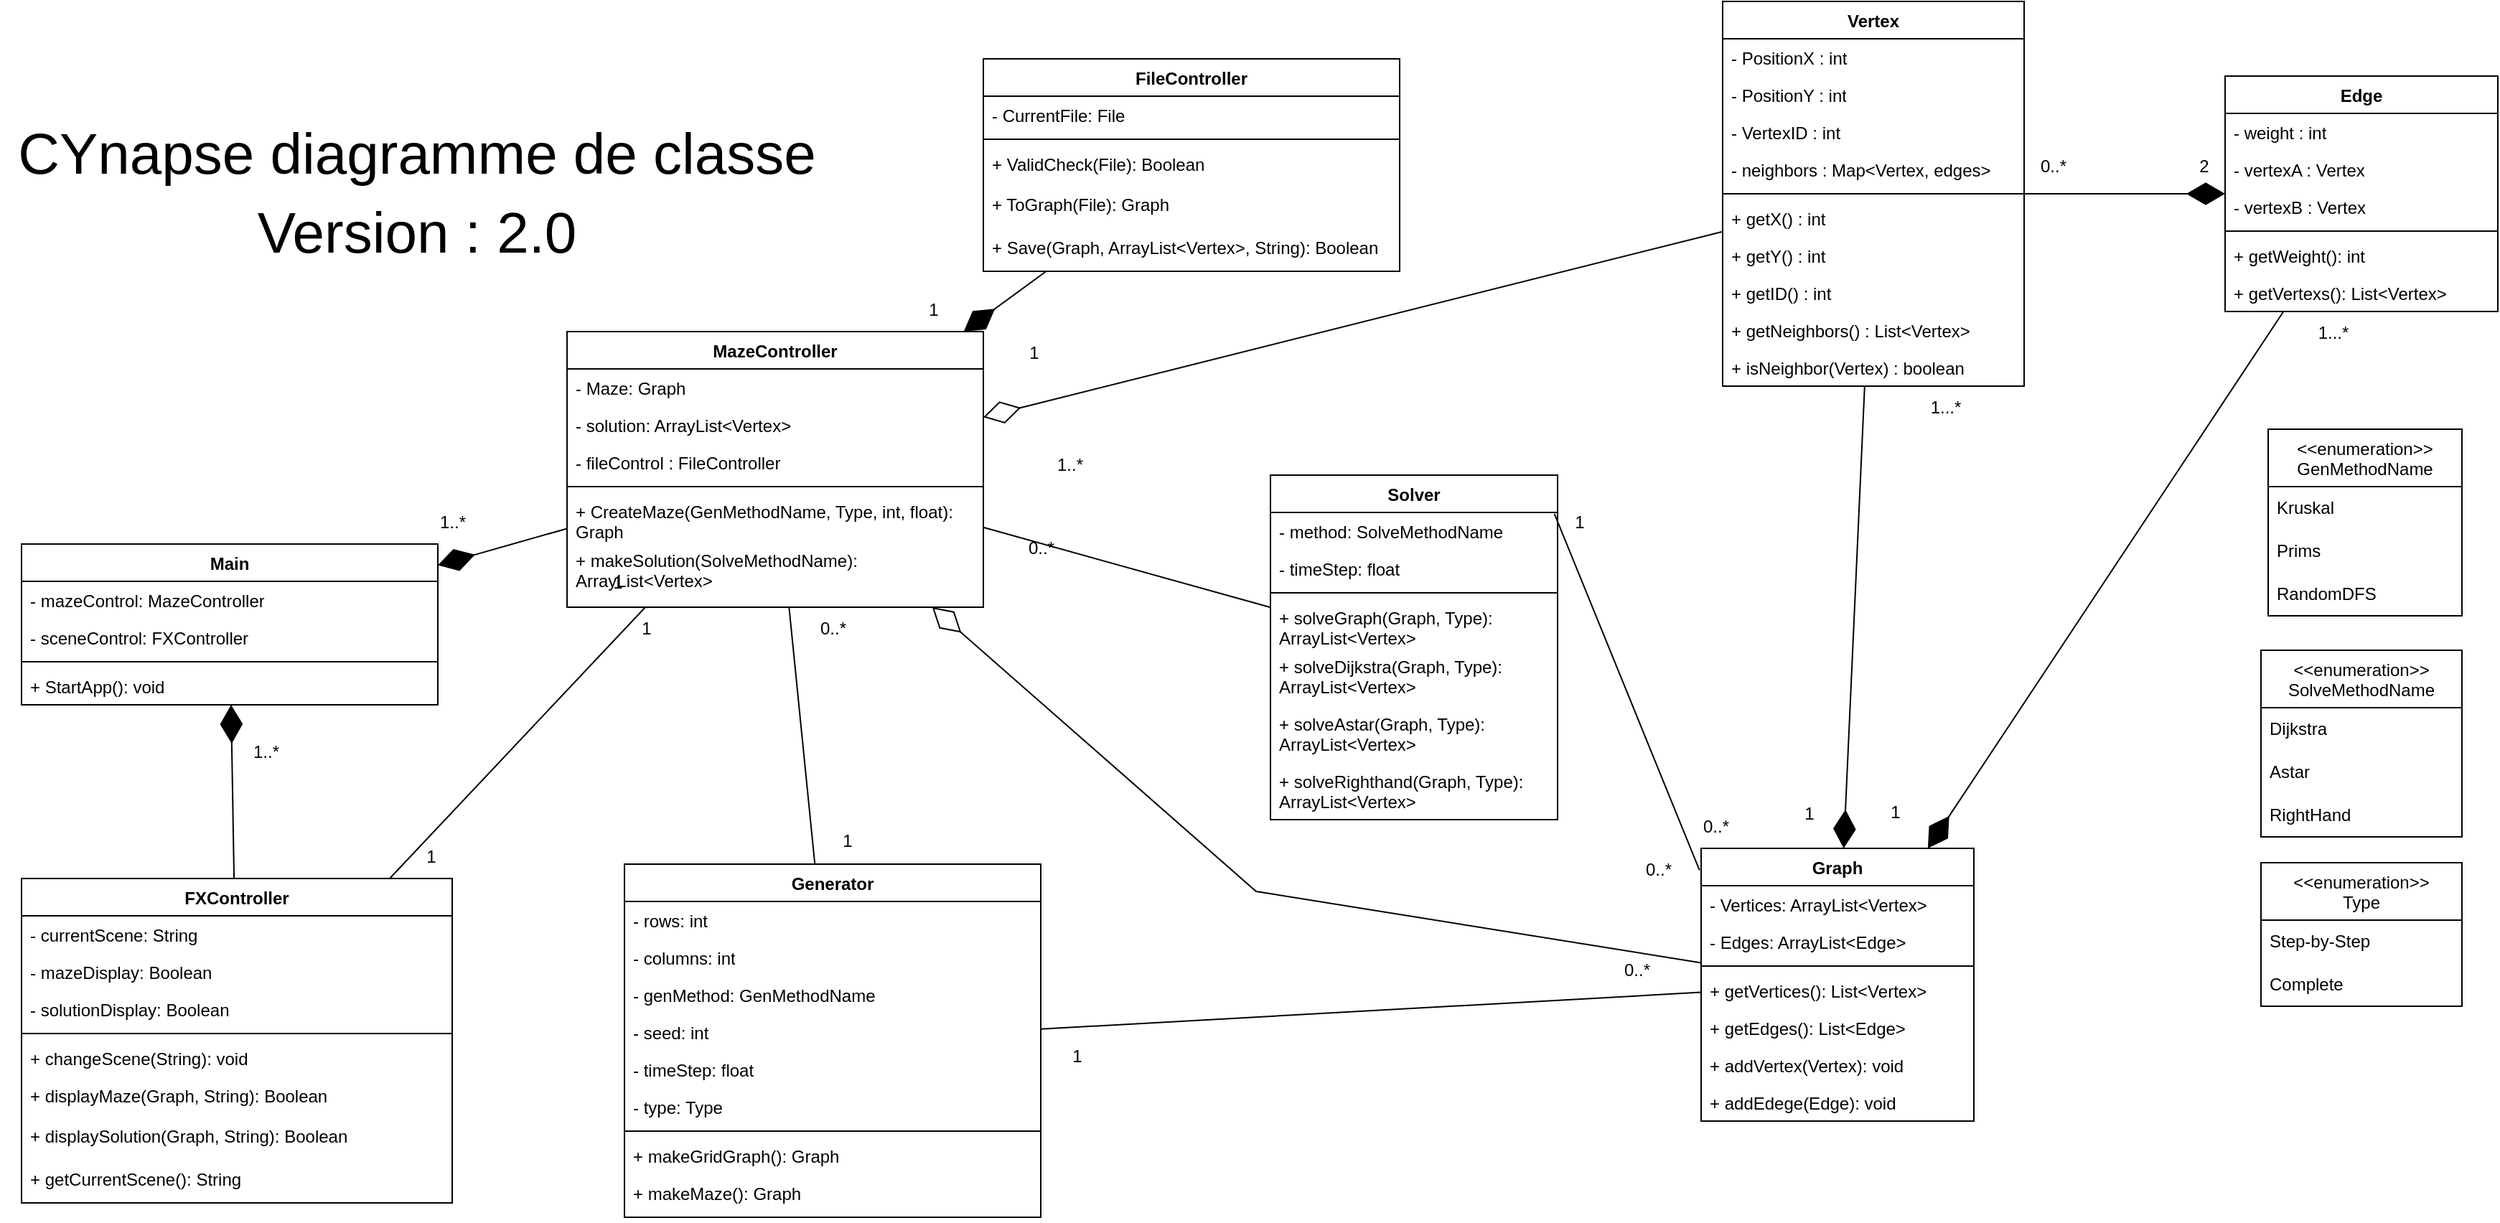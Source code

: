 <mxfile>
    <diagram name="Page-1" id="GL4g5ztaucgX-pWz4lhd">
        <mxGraphModel dx="2675" dy="1602" grid="1" gridSize="10" guides="1" tooltips="1" connect="1" arrows="1" fold="1" page="1" pageScale="1" pageWidth="827" pageHeight="1169" math="0" shadow="0">
            <root>
                <mxCell id="0"/>
                <mxCell id="1" parent="0"/>
                <mxCell id="nxnZaIXY-EtbHCH3Vq-E-17" value="Vertex" style="swimlane;fontStyle=1;align=center;verticalAlign=top;childLayout=stackLayout;horizontal=1;startSize=26;horizontalStack=0;resizeParent=1;resizeParentMax=0;resizeLast=0;collapsible=1;marginBottom=0;whiteSpace=wrap;html=1;" parent="1" vertex="1">
                    <mxGeometry x="-135" y="-1110" width="210" height="268" as="geometry"/>
                </mxCell>
                <mxCell id="nxnZaIXY-EtbHCH3Vq-E-18" value="- PositionX : int" style="text;strokeColor=none;fillColor=none;align=left;verticalAlign=top;spacingLeft=4;spacingRight=4;overflow=hidden;rotatable=0;points=[[0,0.5],[1,0.5]];portConstraint=eastwest;whiteSpace=wrap;html=1;" parent="nxnZaIXY-EtbHCH3Vq-E-17" vertex="1">
                    <mxGeometry y="26" width="210" height="26" as="geometry"/>
                </mxCell>
                <mxCell id="nxnZaIXY-EtbHCH3Vq-E-21" value="- PositionY : int" style="text;strokeColor=none;fillColor=none;align=left;verticalAlign=top;spacingLeft=4;spacingRight=4;overflow=hidden;rotatable=0;points=[[0,0.5],[1,0.5]];portConstraint=eastwest;whiteSpace=wrap;html=1;" parent="nxnZaIXY-EtbHCH3Vq-E-17" vertex="1">
                    <mxGeometry y="52" width="210" height="26" as="geometry"/>
                </mxCell>
                <mxCell id="nxnZaIXY-EtbHCH3Vq-E-22" value="- VertexID : int" style="text;strokeColor=none;fillColor=none;align=left;verticalAlign=top;spacingLeft=4;spacingRight=4;overflow=hidden;rotatable=0;points=[[0,0.5],[1,0.5]];portConstraint=eastwest;whiteSpace=wrap;html=1;" parent="nxnZaIXY-EtbHCH3Vq-E-17" vertex="1">
                    <mxGeometry y="78" width="210" height="26" as="geometry"/>
                </mxCell>
                <mxCell id="nxnZaIXY-EtbHCH3Vq-E-25" value="- neighbors : Map&amp;lt;Vertex, edges&amp;gt;" style="text;strokeColor=none;fillColor=none;align=left;verticalAlign=top;spacingLeft=4;spacingRight=4;overflow=hidden;rotatable=0;points=[[0,0.5],[1,0.5]];portConstraint=eastwest;whiteSpace=wrap;html=1;" parent="nxnZaIXY-EtbHCH3Vq-E-17" vertex="1">
                    <mxGeometry y="104" width="210" height="26" as="geometry"/>
                </mxCell>
                <mxCell id="nxnZaIXY-EtbHCH3Vq-E-19" value="" style="line;strokeWidth=1;fillColor=none;align=left;verticalAlign=middle;spacingTop=-1;spacingLeft=3;spacingRight=3;rotatable=0;labelPosition=right;points=[];portConstraint=eastwest;strokeColor=inherit;" parent="nxnZaIXY-EtbHCH3Vq-E-17" vertex="1">
                    <mxGeometry y="130" width="210" height="8" as="geometry"/>
                </mxCell>
                <mxCell id="nxnZaIXY-EtbHCH3Vq-E-20" value="+ getX() : int" style="text;strokeColor=none;fillColor=none;align=left;verticalAlign=top;spacingLeft=4;spacingRight=4;overflow=hidden;rotatable=0;points=[[0,0.5],[1,0.5]];portConstraint=eastwest;whiteSpace=wrap;html=1;" parent="nxnZaIXY-EtbHCH3Vq-E-17" vertex="1">
                    <mxGeometry y="138" width="210" height="26" as="geometry"/>
                </mxCell>
                <mxCell id="nxnZaIXY-EtbHCH3Vq-E-23" value="+ getY() : int" style="text;strokeColor=none;fillColor=none;align=left;verticalAlign=top;spacingLeft=4;spacingRight=4;overflow=hidden;rotatable=0;points=[[0,0.5],[1,0.5]];portConstraint=eastwest;whiteSpace=wrap;html=1;" parent="nxnZaIXY-EtbHCH3Vq-E-17" vertex="1">
                    <mxGeometry y="164" width="210" height="26" as="geometry"/>
                </mxCell>
                <mxCell id="nxnZaIXY-EtbHCH3Vq-E-26" value="+ getID() : int" style="text;strokeColor=none;fillColor=none;align=left;verticalAlign=top;spacingLeft=4;spacingRight=4;overflow=hidden;rotatable=0;points=[[0,0.5],[1,0.5]];portConstraint=eastwest;whiteSpace=wrap;html=1;" parent="nxnZaIXY-EtbHCH3Vq-E-17" vertex="1">
                    <mxGeometry y="190" width="210" height="26" as="geometry"/>
                </mxCell>
                <mxCell id="nxnZaIXY-EtbHCH3Vq-E-24" value="+ getNeighbors() : List&amp;lt;Vertex&amp;gt;" style="text;strokeColor=none;fillColor=none;align=left;verticalAlign=top;spacingLeft=4;spacingRight=4;overflow=hidden;rotatable=0;points=[[0,0.5],[1,0.5]];portConstraint=eastwest;whiteSpace=wrap;html=1;" parent="nxnZaIXY-EtbHCH3Vq-E-17" vertex="1">
                    <mxGeometry y="216" width="210" height="26" as="geometry"/>
                </mxCell>
                <mxCell id="nxnZaIXY-EtbHCH3Vq-E-27" value="+ isNeighbor(Vertex) : boolean" style="text;strokeColor=none;fillColor=none;align=left;verticalAlign=top;spacingLeft=4;spacingRight=4;overflow=hidden;rotatable=0;points=[[0,0.5],[1,0.5]];portConstraint=eastwest;whiteSpace=wrap;html=1;" parent="nxnZaIXY-EtbHCH3Vq-E-17" vertex="1">
                    <mxGeometry y="242" width="210" height="26" as="geometry"/>
                </mxCell>
                <mxCell id="nxnZaIXY-EtbHCH3Vq-E-28" value="Edge" style="swimlane;fontStyle=1;align=center;verticalAlign=top;childLayout=stackLayout;horizontal=1;startSize=26;horizontalStack=0;resizeParent=1;resizeParentMax=0;resizeLast=0;collapsible=1;marginBottom=0;whiteSpace=wrap;html=1;" parent="1" vertex="1">
                    <mxGeometry x="215" y="-1058" width="190" height="164" as="geometry"/>
                </mxCell>
                <mxCell id="nxnZaIXY-EtbHCH3Vq-E-33" value="- weight : int" style="text;strokeColor=none;fillColor=none;align=left;verticalAlign=top;spacingLeft=4;spacingRight=4;overflow=hidden;rotatable=0;points=[[0,0.5],[1,0.5]];portConstraint=eastwest;whiteSpace=wrap;html=1;" parent="nxnZaIXY-EtbHCH3Vq-E-28" vertex="1">
                    <mxGeometry y="26" width="190" height="26" as="geometry"/>
                </mxCell>
                <mxCell id="nxnZaIXY-EtbHCH3Vq-E-34" value="- vertexA : Vertex" style="text;strokeColor=none;fillColor=none;align=left;verticalAlign=top;spacingLeft=4;spacingRight=4;overflow=hidden;rotatable=0;points=[[0,0.5],[1,0.5]];portConstraint=eastwest;whiteSpace=wrap;html=1;" parent="nxnZaIXY-EtbHCH3Vq-E-28" vertex="1">
                    <mxGeometry y="52" width="190" height="26" as="geometry"/>
                </mxCell>
                <mxCell id="nxnZaIXY-EtbHCH3Vq-E-35" value="- vertexB : Vertex" style="text;strokeColor=none;fillColor=none;align=left;verticalAlign=top;spacingLeft=4;spacingRight=4;overflow=hidden;rotatable=0;points=[[0,0.5],[1,0.5]];portConstraint=eastwest;whiteSpace=wrap;html=1;" parent="nxnZaIXY-EtbHCH3Vq-E-28" vertex="1">
                    <mxGeometry y="78" width="190" height="26" as="geometry"/>
                </mxCell>
                <mxCell id="nxnZaIXY-EtbHCH3Vq-E-30" value="" style="line;strokeWidth=1;fillColor=none;align=left;verticalAlign=middle;spacingTop=-1;spacingLeft=3;spacingRight=3;rotatable=0;labelPosition=right;points=[];portConstraint=eastwest;strokeColor=inherit;" parent="nxnZaIXY-EtbHCH3Vq-E-28" vertex="1">
                    <mxGeometry y="104" width="190" height="8" as="geometry"/>
                </mxCell>
                <mxCell id="nxnZaIXY-EtbHCH3Vq-E-31" value="+ getWeight(): int" style="text;strokeColor=none;fillColor=none;align=left;verticalAlign=top;spacingLeft=4;spacingRight=4;overflow=hidden;rotatable=0;points=[[0,0.5],[1,0.5]];portConstraint=eastwest;whiteSpace=wrap;html=1;" parent="nxnZaIXY-EtbHCH3Vq-E-28" vertex="1">
                    <mxGeometry y="112" width="190" height="26" as="geometry"/>
                </mxCell>
                <mxCell id="nxnZaIXY-EtbHCH3Vq-E-36" value="+ getVertexs(): List&amp;lt;Vertex&amp;gt;" style="text;strokeColor=none;fillColor=none;align=left;verticalAlign=top;spacingLeft=4;spacingRight=4;overflow=hidden;rotatable=0;points=[[0,0.5],[1,0.5]];portConstraint=eastwest;whiteSpace=wrap;html=1;" parent="nxnZaIXY-EtbHCH3Vq-E-28" vertex="1">
                    <mxGeometry y="138" width="190" height="26" as="geometry"/>
                </mxCell>
                <mxCell id="nxnZaIXY-EtbHCH3Vq-E-37" value="Graph" style="swimlane;fontStyle=1;align=center;verticalAlign=top;childLayout=stackLayout;horizontal=1;startSize=26;horizontalStack=0;resizeParent=1;resizeParentMax=0;resizeLast=0;collapsible=1;marginBottom=0;whiteSpace=wrap;html=1;" parent="1" vertex="1">
                    <mxGeometry x="-150" y="-520" width="190" height="190" as="geometry"/>
                </mxCell>
                <mxCell id="nxnZaIXY-EtbHCH3Vq-E-38" value="- Vertices: ArrayList&amp;lt;Vertex&amp;gt;" style="text;strokeColor=none;fillColor=none;align=left;verticalAlign=top;spacingLeft=4;spacingRight=4;overflow=hidden;rotatable=0;points=[[0,0.5],[1,0.5]];portConstraint=eastwest;whiteSpace=wrap;html=1;" parent="nxnZaIXY-EtbHCH3Vq-E-37" vertex="1">
                    <mxGeometry y="26" width="190" height="26" as="geometry"/>
                </mxCell>
                <mxCell id="nxnZaIXY-EtbHCH3Vq-E-41" value="- Edges: ArrayList&amp;lt;Edge&amp;gt;" style="text;strokeColor=none;fillColor=none;align=left;verticalAlign=top;spacingLeft=4;spacingRight=4;overflow=hidden;rotatable=0;points=[[0,0.5],[1,0.5]];portConstraint=eastwest;whiteSpace=wrap;html=1;" parent="nxnZaIXY-EtbHCH3Vq-E-37" vertex="1">
                    <mxGeometry y="52" width="190" height="26" as="geometry"/>
                </mxCell>
                <mxCell id="nxnZaIXY-EtbHCH3Vq-E-39" value="" style="line;strokeWidth=1;fillColor=none;align=left;verticalAlign=middle;spacingTop=-1;spacingLeft=3;spacingRight=3;rotatable=0;labelPosition=right;points=[];portConstraint=eastwest;strokeColor=inherit;" parent="nxnZaIXY-EtbHCH3Vq-E-37" vertex="1">
                    <mxGeometry y="78" width="190" height="8" as="geometry"/>
                </mxCell>
                <mxCell id="nxnZaIXY-EtbHCH3Vq-E-40" value="+ getVertices(): List&amp;lt;Vertex&amp;gt;" style="text;strokeColor=none;fillColor=none;align=left;verticalAlign=top;spacingLeft=4;spacingRight=4;overflow=hidden;rotatable=0;points=[[0,0.5],[1,0.5]];portConstraint=eastwest;whiteSpace=wrap;html=1;" parent="nxnZaIXY-EtbHCH3Vq-E-37" vertex="1">
                    <mxGeometry y="86" width="190" height="26" as="geometry"/>
                </mxCell>
                <mxCell id="nxnZaIXY-EtbHCH3Vq-E-42" value="+ getEdges(): List&amp;lt;Edge&amp;gt;" style="text;strokeColor=none;fillColor=none;align=left;verticalAlign=top;spacingLeft=4;spacingRight=4;overflow=hidden;rotatable=0;points=[[0,0.5],[1,0.5]];portConstraint=eastwest;whiteSpace=wrap;html=1;" parent="nxnZaIXY-EtbHCH3Vq-E-37" vertex="1">
                    <mxGeometry y="112" width="190" height="26" as="geometry"/>
                </mxCell>
                <mxCell id="k4PzWBBYcrcCEoNfzTAH-1" value="+ addVertex(Vertex): void" style="text;strokeColor=none;fillColor=none;align=left;verticalAlign=top;spacingLeft=4;spacingRight=4;overflow=hidden;rotatable=0;points=[[0,0.5],[1,0.5]];portConstraint=eastwest;whiteSpace=wrap;html=1;" parent="nxnZaIXY-EtbHCH3Vq-E-37" vertex="1">
                    <mxGeometry y="138" width="190" height="26" as="geometry"/>
                </mxCell>
                <mxCell id="k4PzWBBYcrcCEoNfzTAH-2" value="+ addEdege(Edge): void" style="text;strokeColor=none;fillColor=none;align=left;verticalAlign=top;spacingLeft=4;spacingRight=4;overflow=hidden;rotatable=0;points=[[0,0.5],[1,0.5]];portConstraint=eastwest;whiteSpace=wrap;html=1;" parent="nxnZaIXY-EtbHCH3Vq-E-37" vertex="1">
                    <mxGeometry y="164" width="190" height="26" as="geometry"/>
                </mxCell>
                <mxCell id="nxnZaIXY-EtbHCH3Vq-E-44" value="2" style="text;html=1;align=center;verticalAlign=middle;resizable=0;points=[];autosize=1;strokeColor=none;fillColor=none;" parent="1" vertex="1">
                    <mxGeometry x="185" y="-1010" width="30" height="30" as="geometry"/>
                </mxCell>
                <mxCell id="nxnZaIXY-EtbHCH3Vq-E-46" value="" style="endArrow=diamondThin;endFill=1;endSize=24;html=1;rounded=0;" parent="1" source="nxnZaIXY-EtbHCH3Vq-E-17" target="nxnZaIXY-EtbHCH3Vq-E-37" edge="1">
                    <mxGeometry width="160" relative="1" as="geometry">
                        <mxPoint x="-45" y="-730" as="sourcePoint"/>
                        <mxPoint x="115" y="-730" as="targetPoint"/>
                    </mxGeometry>
                </mxCell>
                <mxCell id="nxnZaIXY-EtbHCH3Vq-E-47" value="" style="endArrow=diamondThin;endFill=1;endSize=24;html=1;rounded=0;" parent="1" source="nxnZaIXY-EtbHCH3Vq-E-28" target="nxnZaIXY-EtbHCH3Vq-E-37" edge="1">
                    <mxGeometry width="160" relative="1" as="geometry">
                        <mxPoint x="147" y="-885" as="sourcePoint"/>
                        <mxPoint x="215" y="-763" as="targetPoint"/>
                    </mxGeometry>
                </mxCell>
                <mxCell id="nxnZaIXY-EtbHCH3Vq-E-49" value="1...*" style="text;html=1;align=center;verticalAlign=middle;resizable=0;points=[];autosize=1;strokeColor=none;fillColor=none;" parent="1" vertex="1">
                    <mxGeometry x="270" y="-894" width="40" height="30" as="geometry"/>
                </mxCell>
                <mxCell id="nxnZaIXY-EtbHCH3Vq-E-50" value="1...*" style="text;html=1;align=center;verticalAlign=middle;resizable=0;points=[];autosize=1;strokeColor=none;fillColor=none;" parent="1" vertex="1">
                    <mxGeometry y="-842" width="40" height="30" as="geometry"/>
                </mxCell>
                <mxCell id="nxnZaIXY-EtbHCH3Vq-E-51" value="1" style="text;html=1;align=center;verticalAlign=middle;resizable=0;points=[];autosize=1;strokeColor=none;fillColor=none;" parent="1" vertex="1">
                    <mxGeometry x="-90" y="-559" width="30" height="30" as="geometry"/>
                </mxCell>
                <mxCell id="nxnZaIXY-EtbHCH3Vq-E-52" value="1" style="text;html=1;align=center;verticalAlign=middle;resizable=0;points=[];autosize=1;strokeColor=none;fillColor=none;" parent="1" vertex="1">
                    <mxGeometry x="-30" y="-560" width="30" height="30" as="geometry"/>
                </mxCell>
                <mxCell id="4cQ2HAe2CtanrkPKCXhJ-1" value="Generator" style="swimlane;fontStyle=1;align=center;verticalAlign=top;childLayout=stackLayout;horizontal=1;startSize=26;horizontalStack=0;resizeParent=1;resizeParentMax=0;resizeLast=0;collapsible=1;marginBottom=0;whiteSpace=wrap;html=1;" parent="1" vertex="1">
                    <mxGeometry x="-900" y="-509" width="290" height="246" as="geometry"/>
                </mxCell>
                <mxCell id="4cQ2HAe2CtanrkPKCXhJ-2" value="- rows: int" style="text;strokeColor=none;fillColor=none;align=left;verticalAlign=top;spacingLeft=4;spacingRight=4;overflow=hidden;rotatable=0;points=[[0,0.5],[1,0.5]];portConstraint=eastwest;whiteSpace=wrap;html=1;" parent="4cQ2HAe2CtanrkPKCXhJ-1" vertex="1">
                    <mxGeometry y="26" width="290" height="26" as="geometry"/>
                </mxCell>
                <mxCell id="4cQ2HAe2CtanrkPKCXhJ-9" value="- columns: int" style="text;strokeColor=none;fillColor=none;align=left;verticalAlign=top;spacingLeft=4;spacingRight=4;overflow=hidden;rotatable=0;points=[[0,0.5],[1,0.5]];portConstraint=eastwest;whiteSpace=wrap;html=1;" parent="4cQ2HAe2CtanrkPKCXhJ-1" vertex="1">
                    <mxGeometry y="52" width="290" height="26" as="geometry"/>
                </mxCell>
                <mxCell id="4cQ2HAe2CtanrkPKCXhJ-21" value="- genMethod: GenMethodName" style="text;strokeColor=none;fillColor=none;align=left;verticalAlign=top;spacingLeft=4;spacingRight=4;overflow=hidden;rotatable=0;points=[[0,0.5],[1,0.5]];portConstraint=eastwest;whiteSpace=wrap;html=1;" parent="4cQ2HAe2CtanrkPKCXhJ-1" vertex="1">
                    <mxGeometry y="78" width="290" height="26" as="geometry"/>
                </mxCell>
                <mxCell id="4cQ2HAe2CtanrkPKCXhJ-10" value="- seed: int" style="text;strokeColor=none;fillColor=none;align=left;verticalAlign=top;spacingLeft=4;spacingRight=4;overflow=hidden;rotatable=0;points=[[0,0.5],[1,0.5]];portConstraint=eastwest;whiteSpace=wrap;html=1;" parent="4cQ2HAe2CtanrkPKCXhJ-1" vertex="1">
                    <mxGeometry y="104" width="290" height="26" as="geometry"/>
                </mxCell>
                <mxCell id="k4PzWBBYcrcCEoNfzTAH-8" value="- timeStep: float" style="text;strokeColor=none;fillColor=none;align=left;verticalAlign=top;spacingLeft=4;spacingRight=4;overflow=hidden;rotatable=0;points=[[0,0.5],[1,0.5]];portConstraint=eastwest;whiteSpace=wrap;html=1;" parent="4cQ2HAe2CtanrkPKCXhJ-1" vertex="1">
                    <mxGeometry y="130" width="290" height="26" as="geometry"/>
                </mxCell>
                <mxCell id="3" value="- type: Type" style="text;strokeColor=none;fillColor=none;align=left;verticalAlign=top;spacingLeft=4;spacingRight=4;overflow=hidden;rotatable=0;points=[[0,0.5],[1,0.5]];portConstraint=eastwest;whiteSpace=wrap;html=1;" parent="4cQ2HAe2CtanrkPKCXhJ-1" vertex="1">
                    <mxGeometry y="156" width="290" height="26" as="geometry"/>
                </mxCell>
                <mxCell id="4cQ2HAe2CtanrkPKCXhJ-3" value="" style="line;strokeWidth=1;fillColor=none;align=left;verticalAlign=middle;spacingTop=-1;spacingLeft=3;spacingRight=3;rotatable=0;labelPosition=right;points=[];portConstraint=eastwest;strokeColor=inherit;" parent="4cQ2HAe2CtanrkPKCXhJ-1" vertex="1">
                    <mxGeometry y="182" width="290" height="8" as="geometry"/>
                </mxCell>
                <mxCell id="4cQ2HAe2CtanrkPKCXhJ-4" value="+ makeGridGraph(): Graph" style="text;strokeColor=none;fillColor=none;align=left;verticalAlign=top;spacingLeft=4;spacingRight=4;overflow=hidden;rotatable=0;points=[[0,0.5],[1,0.5]];portConstraint=eastwest;whiteSpace=wrap;html=1;" parent="4cQ2HAe2CtanrkPKCXhJ-1" vertex="1">
                    <mxGeometry y="190" width="290" height="26" as="geometry"/>
                </mxCell>
                <mxCell id="4cQ2HAe2CtanrkPKCXhJ-11" value="+ makeMaze(): Graph" style="text;strokeColor=none;fillColor=none;align=left;verticalAlign=top;spacingLeft=4;spacingRight=4;overflow=hidden;rotatable=0;points=[[0,0.5],[1,0.5]];portConstraint=eastwest;whiteSpace=wrap;html=1;" parent="4cQ2HAe2CtanrkPKCXhJ-1" vertex="1">
                    <mxGeometry y="216" width="290" height="30" as="geometry"/>
                </mxCell>
                <mxCell id="4cQ2HAe2CtanrkPKCXhJ-5" value="Solver" style="swimlane;fontStyle=1;align=center;verticalAlign=top;childLayout=stackLayout;horizontal=1;startSize=26;horizontalStack=0;resizeParent=1;resizeParentMax=0;resizeLast=0;collapsible=1;marginBottom=0;whiteSpace=wrap;html=1;" parent="1" vertex="1">
                    <mxGeometry x="-450" y="-780" width="200" height="240" as="geometry"/>
                </mxCell>
                <mxCell id="4cQ2HAe2CtanrkPKCXhJ-6" value="- method: SolveMethodName" style="text;strokeColor=none;fillColor=none;align=left;verticalAlign=top;spacingLeft=4;spacingRight=4;overflow=hidden;rotatable=0;points=[[0,0.5],[1,0.5]];portConstraint=eastwest;whiteSpace=wrap;html=1;" parent="4cQ2HAe2CtanrkPKCXhJ-5" vertex="1">
                    <mxGeometry y="26" width="200" height="26" as="geometry"/>
                </mxCell>
                <mxCell id="k4PzWBBYcrcCEoNfzTAH-9" value="- timeStep: float" style="text;strokeColor=none;fillColor=none;align=left;verticalAlign=top;spacingLeft=4;spacingRight=4;overflow=hidden;rotatable=0;points=[[0,0.5],[1,0.5]];portConstraint=eastwest;whiteSpace=wrap;html=1;" parent="4cQ2HAe2CtanrkPKCXhJ-5" vertex="1">
                    <mxGeometry y="52" width="200" height="26" as="geometry"/>
                </mxCell>
                <mxCell id="4cQ2HAe2CtanrkPKCXhJ-7" value="" style="line;strokeWidth=1;fillColor=none;align=left;verticalAlign=middle;spacingTop=-1;spacingLeft=3;spacingRight=3;rotatable=0;labelPosition=right;points=[];portConstraint=eastwest;strokeColor=inherit;" parent="4cQ2HAe2CtanrkPKCXhJ-5" vertex="1">
                    <mxGeometry y="78" width="200" height="8" as="geometry"/>
                </mxCell>
                <mxCell id="4cQ2HAe2CtanrkPKCXhJ-8" value="+ solveGraph(Graph, Type): ArrayList&amp;lt;Vertex&amp;gt;" style="text;strokeColor=none;fillColor=none;align=left;verticalAlign=top;spacingLeft=4;spacingRight=4;overflow=hidden;rotatable=0;points=[[0,0.5],[1,0.5]];portConstraint=eastwest;whiteSpace=wrap;html=1;" parent="4cQ2HAe2CtanrkPKCXhJ-5" vertex="1">
                    <mxGeometry y="86" width="200" height="34" as="geometry"/>
                </mxCell>
                <mxCell id="23" value="+ solveDijkstra(Graph, Type): ArrayList&amp;lt;Vertex&amp;gt;" style="text;strokeColor=none;fillColor=none;align=left;verticalAlign=top;spacingLeft=4;spacingRight=4;overflow=hidden;rotatable=0;points=[[0,0.5],[1,0.5]];portConstraint=eastwest;whiteSpace=wrap;html=1;" vertex="1" parent="4cQ2HAe2CtanrkPKCXhJ-5">
                    <mxGeometry y="120" width="200" height="40" as="geometry"/>
                </mxCell>
                <mxCell id="24" value="+ solveAstar(Graph, Type): ArrayList&amp;lt;Vertex&amp;gt;" style="text;strokeColor=none;fillColor=none;align=left;verticalAlign=top;spacingLeft=4;spacingRight=4;overflow=hidden;rotatable=0;points=[[0,0.5],[1,0.5]];portConstraint=eastwest;whiteSpace=wrap;html=1;" vertex="1" parent="4cQ2HAe2CtanrkPKCXhJ-5">
                    <mxGeometry y="160" width="200" height="40" as="geometry"/>
                </mxCell>
                <mxCell id="25" value="+ solveRighthand(Graph, Type): ArrayList&amp;lt;Vertex&amp;gt;" style="text;strokeColor=none;fillColor=none;align=left;verticalAlign=top;spacingLeft=4;spacingRight=4;overflow=hidden;rotatable=0;points=[[0,0.5],[1,0.5]];portConstraint=eastwest;whiteSpace=wrap;html=1;" vertex="1" parent="4cQ2HAe2CtanrkPKCXhJ-5">
                    <mxGeometry y="200" width="200" height="40" as="geometry"/>
                </mxCell>
                <mxCell id="4cQ2HAe2CtanrkPKCXhJ-15" value="" style="endArrow=diamondThin;endFill=1;endSize=24;html=1;rounded=0;" parent="1" source="nxnZaIXY-EtbHCH3Vq-E-17" target="nxnZaIXY-EtbHCH3Vq-E-28" edge="1">
                    <mxGeometry width="160" relative="1" as="geometry">
                        <mxPoint x="280" y="-884" as="sourcePoint"/>
                        <mxPoint x="194" y="-710" as="targetPoint"/>
                    </mxGeometry>
                </mxCell>
                <mxCell id="4cQ2HAe2CtanrkPKCXhJ-16" value="0..*" style="text;html=1;align=center;verticalAlign=middle;resizable=0;points=[];autosize=1;strokeColor=none;fillColor=none;" parent="1" vertex="1">
                    <mxGeometry x="75" y="-1010" width="40" height="30" as="geometry"/>
                </mxCell>
                <mxCell id="4cQ2HAe2CtanrkPKCXhJ-22" value="0..*" style="text;html=1;align=center;verticalAlign=middle;resizable=0;points=[];autosize=1;strokeColor=none;fillColor=none;" parent="1" vertex="1">
                    <mxGeometry x="-200" y="-520" width="40" height="30" as="geometry"/>
                </mxCell>
                <mxCell id="4cQ2HAe2CtanrkPKCXhJ-24" value="0..*" style="text;html=1;align=center;verticalAlign=middle;resizable=0;points=[];autosize=1;strokeColor=none;fillColor=none;" parent="1" vertex="1">
                    <mxGeometry x="-215" y="-450" width="40" height="30" as="geometry"/>
                </mxCell>
                <mxCell id="4cQ2HAe2CtanrkPKCXhJ-26" value="FXController" style="swimlane;fontStyle=1;align=center;verticalAlign=top;childLayout=stackLayout;horizontal=1;startSize=26;horizontalStack=0;resizeParent=1;resizeParentMax=0;resizeLast=0;collapsible=1;marginBottom=0;whiteSpace=wrap;html=1;" parent="1" vertex="1">
                    <mxGeometry x="-1320" y="-499" width="300" height="226" as="geometry">
                        <mxRectangle x="310" y="-520" width="110" height="30" as="alternateBounds"/>
                    </mxGeometry>
                </mxCell>
                <mxCell id="4cQ2HAe2CtanrkPKCXhJ-36" value="- currentScene: String" style="text;strokeColor=none;fillColor=none;align=left;verticalAlign=top;spacingLeft=4;spacingRight=4;overflow=hidden;rotatable=0;points=[[0,0.5],[1,0.5]];portConstraint=eastwest;whiteSpace=wrap;html=1;" parent="4cQ2HAe2CtanrkPKCXhJ-26" vertex="1">
                    <mxGeometry y="26" width="300" height="26" as="geometry"/>
                </mxCell>
                <mxCell id="4cQ2HAe2CtanrkPKCXhJ-34" value="- mazeDisplay: Boolean" style="text;strokeColor=none;fillColor=none;align=left;verticalAlign=top;spacingLeft=4;spacingRight=4;overflow=hidden;rotatable=0;points=[[0,0.5],[1,0.5]];portConstraint=eastwest;whiteSpace=wrap;html=1;" parent="4cQ2HAe2CtanrkPKCXhJ-26" vertex="1">
                    <mxGeometry y="52" width="300" height="26" as="geometry"/>
                </mxCell>
                <mxCell id="4cQ2HAe2CtanrkPKCXhJ-37" value="- solutionDisplay: Boolean" style="text;strokeColor=none;fillColor=none;align=left;verticalAlign=top;spacingLeft=4;spacingRight=4;overflow=hidden;rotatable=0;points=[[0,0.5],[1,0.5]];portConstraint=eastwest;whiteSpace=wrap;html=1;" parent="4cQ2HAe2CtanrkPKCXhJ-26" vertex="1">
                    <mxGeometry y="78" width="300" height="26" as="geometry"/>
                </mxCell>
                <mxCell id="4cQ2HAe2CtanrkPKCXhJ-31" value="" style="line;strokeWidth=1;fillColor=none;align=left;verticalAlign=middle;spacingTop=-1;spacingLeft=3;spacingRight=3;rotatable=0;labelPosition=right;points=[];portConstraint=eastwest;strokeColor=inherit;" parent="4cQ2HAe2CtanrkPKCXhJ-26" vertex="1">
                    <mxGeometry y="104" width="300" height="8" as="geometry"/>
                </mxCell>
                <mxCell id="4cQ2HAe2CtanrkPKCXhJ-32" value="+ changeScene(String): void" style="text;strokeColor=none;fillColor=none;align=left;verticalAlign=top;spacingLeft=4;spacingRight=4;overflow=hidden;rotatable=0;points=[[0,0.5],[1,0.5]];portConstraint=eastwest;whiteSpace=wrap;html=1;" parent="4cQ2HAe2CtanrkPKCXhJ-26" vertex="1">
                    <mxGeometry y="112" width="300" height="26" as="geometry"/>
                </mxCell>
                <mxCell id="4cQ2HAe2CtanrkPKCXhJ-35" value="+ displayMaze(Graph, String): Boolean" style="text;strokeColor=none;fillColor=none;align=left;verticalAlign=top;spacingLeft=4;spacingRight=4;overflow=hidden;rotatable=0;points=[[0,0.5],[1,0.5]];portConstraint=eastwest;whiteSpace=wrap;html=1;" parent="4cQ2HAe2CtanrkPKCXhJ-26" vertex="1">
                    <mxGeometry y="138" width="300" height="28" as="geometry"/>
                </mxCell>
                <mxCell id="k4PzWBBYcrcCEoNfzTAH-10" value="+ displaySolution(Graph, String): Boolean" style="text;strokeColor=none;fillColor=none;align=left;verticalAlign=top;spacingLeft=4;spacingRight=4;overflow=hidden;rotatable=0;points=[[0,0.5],[1,0.5]];portConstraint=eastwest;whiteSpace=wrap;html=1;" parent="4cQ2HAe2CtanrkPKCXhJ-26" vertex="1">
                    <mxGeometry y="166" width="300" height="30" as="geometry"/>
                </mxCell>
                <mxCell id="4cQ2HAe2CtanrkPKCXhJ-33" value="+ getCurrentScene(): String" style="text;strokeColor=none;fillColor=none;align=left;verticalAlign=top;spacingLeft=4;spacingRight=4;overflow=hidden;rotatable=0;points=[[0,0.5],[1,0.5]];portConstraint=eastwest;whiteSpace=wrap;html=1;" parent="4cQ2HAe2CtanrkPKCXhJ-26" vertex="1">
                    <mxGeometry y="196" width="300" height="30" as="geometry"/>
                </mxCell>
                <mxCell id="4cQ2HAe2CtanrkPKCXhJ-38" value="MazeController" style="swimlane;fontStyle=1;align=center;verticalAlign=top;childLayout=stackLayout;horizontal=1;startSize=26;horizontalStack=0;resizeParent=1;resizeParentMax=0;resizeLast=0;collapsible=1;marginBottom=0;whiteSpace=wrap;html=1;" parent="1" vertex="1">
                    <mxGeometry x="-940" y="-880" width="290" height="192" as="geometry">
                        <mxRectangle x="310" y="-520" width="110" height="30" as="alternateBounds"/>
                    </mxGeometry>
                </mxCell>
                <mxCell id="4cQ2HAe2CtanrkPKCXhJ-39" value="- Maze: Graph" style="text;strokeColor=none;fillColor=none;align=left;verticalAlign=top;spacingLeft=4;spacingRight=4;overflow=hidden;rotatable=0;points=[[0,0.5],[1,0.5]];portConstraint=eastwest;whiteSpace=wrap;html=1;" parent="4cQ2HAe2CtanrkPKCXhJ-38" vertex="1">
                    <mxGeometry y="26" width="290" height="26" as="geometry"/>
                </mxCell>
                <mxCell id="4cQ2HAe2CtanrkPKCXhJ-40" value="- solution: ArrayList&amp;lt;Vertex&amp;gt;" style="text;strokeColor=none;fillColor=none;align=left;verticalAlign=top;spacingLeft=4;spacingRight=4;overflow=hidden;rotatable=0;points=[[0,0.5],[1,0.5]];portConstraint=eastwest;whiteSpace=wrap;html=1;" parent="4cQ2HAe2CtanrkPKCXhJ-38" vertex="1">
                    <mxGeometry y="52" width="290" height="26" as="geometry"/>
                </mxCell>
                <mxCell id="18" value="- fileControl : FileController" style="text;strokeColor=none;fillColor=none;align=left;verticalAlign=top;spacingLeft=4;spacingRight=4;overflow=hidden;rotatable=0;points=[[0,0.5],[1,0.5]];portConstraint=eastwest;whiteSpace=wrap;html=1;" vertex="1" parent="4cQ2HAe2CtanrkPKCXhJ-38">
                    <mxGeometry y="78" width="290" height="26" as="geometry"/>
                </mxCell>
                <mxCell id="4cQ2HAe2CtanrkPKCXhJ-42" value="" style="line;strokeWidth=1;fillColor=none;align=left;verticalAlign=middle;spacingTop=-1;spacingLeft=3;spacingRight=3;rotatable=0;labelPosition=right;points=[];portConstraint=eastwest;strokeColor=inherit;" parent="4cQ2HAe2CtanrkPKCXhJ-38" vertex="1">
                    <mxGeometry y="104" width="290" height="8" as="geometry"/>
                </mxCell>
                <mxCell id="4cQ2HAe2CtanrkPKCXhJ-44" value="+ CreateMaze(GenMethodName, Type, int, float): Graph" style="text;strokeColor=none;fillColor=none;align=left;verticalAlign=top;spacingLeft=4;spacingRight=4;overflow=hidden;rotatable=0;points=[[0,0.5],[1,0.5]];portConstraint=eastwest;whiteSpace=wrap;html=1;" parent="4cQ2HAe2CtanrkPKCXhJ-38" vertex="1">
                    <mxGeometry y="112" width="290" height="34" as="geometry"/>
                </mxCell>
                <mxCell id="4cQ2HAe2CtanrkPKCXhJ-45" value="+ makeSolution(SolveMethodName): ArrayList&amp;lt;Vertex&amp;gt;" style="text;strokeColor=none;fillColor=none;align=left;verticalAlign=top;spacingLeft=4;spacingRight=4;overflow=hidden;rotatable=0;points=[[0,0.5],[1,0.5]];portConstraint=eastwest;whiteSpace=wrap;html=1;" parent="4cQ2HAe2CtanrkPKCXhJ-38" vertex="1">
                    <mxGeometry y="146" width="290" height="46" as="geometry"/>
                </mxCell>
                <mxCell id="4cQ2HAe2CtanrkPKCXhJ-48" value="FileController" style="swimlane;fontStyle=1;align=center;verticalAlign=top;childLayout=stackLayout;horizontal=1;startSize=26;horizontalStack=0;resizeParent=1;resizeParentMax=0;resizeLast=0;collapsible=1;marginBottom=0;whiteSpace=wrap;html=1;" parent="1" vertex="1">
                    <mxGeometry x="-650" y="-1070" width="290" height="148" as="geometry">
                        <mxRectangle x="310" y="-520" width="110" height="30" as="alternateBounds"/>
                    </mxGeometry>
                </mxCell>
                <mxCell id="4cQ2HAe2CtanrkPKCXhJ-49" value="- CurrentFile: File&amp;nbsp;" style="text;strokeColor=none;fillColor=none;align=left;verticalAlign=top;spacingLeft=4;spacingRight=4;overflow=hidden;rotatable=0;points=[[0,0.5],[1,0.5]];portConstraint=eastwest;whiteSpace=wrap;html=1;" parent="4cQ2HAe2CtanrkPKCXhJ-48" vertex="1">
                    <mxGeometry y="26" width="290" height="26" as="geometry"/>
                </mxCell>
                <mxCell id="4cQ2HAe2CtanrkPKCXhJ-51" value="" style="line;strokeWidth=1;fillColor=none;align=left;verticalAlign=middle;spacingTop=-1;spacingLeft=3;spacingRight=3;rotatable=0;labelPosition=right;points=[];portConstraint=eastwest;strokeColor=inherit;" parent="4cQ2HAe2CtanrkPKCXhJ-48" vertex="1">
                    <mxGeometry y="52" width="290" height="8" as="geometry"/>
                </mxCell>
                <mxCell id="4cQ2HAe2CtanrkPKCXhJ-52" value="+ ValidCheck(File): Boolean" style="text;strokeColor=none;fillColor=none;align=left;verticalAlign=top;spacingLeft=4;spacingRight=4;overflow=hidden;rotatable=0;points=[[0,0.5],[1,0.5]];portConstraint=eastwest;whiteSpace=wrap;html=1;" parent="4cQ2HAe2CtanrkPKCXhJ-48" vertex="1">
                    <mxGeometry y="60" width="290" height="28" as="geometry"/>
                </mxCell>
                <mxCell id="4cQ2HAe2CtanrkPKCXhJ-53" value="+ ToGraph(File): Graph" style="text;strokeColor=none;fillColor=none;align=left;verticalAlign=top;spacingLeft=4;spacingRight=4;overflow=hidden;rotatable=0;points=[[0,0.5],[1,0.5]];portConstraint=eastwest;whiteSpace=wrap;html=1;" parent="4cQ2HAe2CtanrkPKCXhJ-48" vertex="1">
                    <mxGeometry y="88" width="290" height="30" as="geometry"/>
                </mxCell>
                <mxCell id="k4PzWBBYcrcCEoNfzTAH-7" value="+ Save(Graph, ArrayList&amp;lt;Vertex&amp;gt;, String): Boolean" style="text;strokeColor=none;fillColor=none;align=left;verticalAlign=top;spacingLeft=4;spacingRight=4;overflow=hidden;rotatable=0;points=[[0,0.5],[1,0.5]];portConstraint=eastwest;whiteSpace=wrap;html=1;" parent="4cQ2HAe2CtanrkPKCXhJ-48" vertex="1">
                    <mxGeometry y="118" width="290" height="30" as="geometry"/>
                </mxCell>
                <mxCell id="4cQ2HAe2CtanrkPKCXhJ-56" value="Main" style="swimlane;fontStyle=1;align=center;verticalAlign=top;childLayout=stackLayout;horizontal=1;startSize=26;horizontalStack=0;resizeParent=1;resizeParentMax=0;resizeLast=0;collapsible=1;marginBottom=0;whiteSpace=wrap;html=1;" parent="1" vertex="1">
                    <mxGeometry x="-1320" y="-732" width="290" height="112" as="geometry">
                        <mxRectangle x="310" y="-520" width="110" height="30" as="alternateBounds"/>
                    </mxGeometry>
                </mxCell>
                <mxCell id="4cQ2HAe2CtanrkPKCXhJ-72" value="- mazeControl: MazeController" style="text;strokeColor=none;fillColor=none;align=left;verticalAlign=top;spacingLeft=4;spacingRight=4;overflow=hidden;rotatable=0;points=[[0,0.5],[1,0.5]];portConstraint=eastwest;whiteSpace=wrap;html=1;" parent="4cQ2HAe2CtanrkPKCXhJ-56" vertex="1">
                    <mxGeometry y="26" width="290" height="26" as="geometry"/>
                </mxCell>
                <mxCell id="4cQ2HAe2CtanrkPKCXhJ-57" value="- sceneControl: FXController" style="text;strokeColor=none;fillColor=none;align=left;verticalAlign=top;spacingLeft=4;spacingRight=4;overflow=hidden;rotatable=0;points=[[0,0.5],[1,0.5]];portConstraint=eastwest;whiteSpace=wrap;html=1;" parent="4cQ2HAe2CtanrkPKCXhJ-56" vertex="1">
                    <mxGeometry y="52" width="290" height="26" as="geometry"/>
                </mxCell>
                <mxCell id="4cQ2HAe2CtanrkPKCXhJ-60" value="" style="line;strokeWidth=1;fillColor=none;align=left;verticalAlign=middle;spacingTop=-1;spacingLeft=3;spacingRight=3;rotatable=0;labelPosition=right;points=[];portConstraint=eastwest;strokeColor=inherit;" parent="4cQ2HAe2CtanrkPKCXhJ-56" vertex="1">
                    <mxGeometry y="78" width="290" height="8" as="geometry"/>
                </mxCell>
                <mxCell id="4cQ2HAe2CtanrkPKCXhJ-61" value="+ StartApp(): void" style="text;strokeColor=none;fillColor=none;align=left;verticalAlign=top;spacingLeft=4;spacingRight=4;overflow=hidden;rotatable=0;points=[[0,0.5],[1,0.5]];portConstraint=eastwest;whiteSpace=wrap;html=1;" parent="4cQ2HAe2CtanrkPKCXhJ-56" vertex="1">
                    <mxGeometry y="86" width="290" height="26" as="geometry"/>
                </mxCell>
                <mxCell id="4cQ2HAe2CtanrkPKCXhJ-64" value="0..*" style="text;html=1;align=center;verticalAlign=middle;resizable=0;points=[];autosize=1;strokeColor=none;fillColor=none;" parent="1" vertex="1">
                    <mxGeometry x="-775" y="-688" width="40" height="30" as="geometry"/>
                </mxCell>
                <mxCell id="4cQ2HAe2CtanrkPKCXhJ-67" value="1" style="text;html=1;align=center;verticalAlign=middle;resizable=0;points=[];autosize=1;strokeColor=none;fillColor=none;" parent="1" vertex="1">
                    <mxGeometry x="-600" y="-390" width="30" height="30" as="geometry"/>
                </mxCell>
                <mxCell id="4cQ2HAe2CtanrkPKCXhJ-68" value="1" style="text;html=1;align=center;verticalAlign=middle;resizable=0;points=[];autosize=1;strokeColor=none;fillColor=none;" parent="1" vertex="1">
                    <mxGeometry x="-630" y="-880" width="30" height="30" as="geometry"/>
                </mxCell>
                <mxCell id="4cQ2HAe2CtanrkPKCXhJ-69" value="1..*" style="text;html=1;align=center;verticalAlign=middle;resizable=0;points=[];autosize=1;strokeColor=none;fillColor=none;" parent="1" vertex="1">
                    <mxGeometry x="-610" y="-802" width="40" height="30" as="geometry"/>
                </mxCell>
                <mxCell id="4cQ2HAe2CtanrkPKCXhJ-70" value="" style="endArrow=diamondThin;endFill=1;endSize=24;html=1;rounded=0;" parent="1" source="4cQ2HAe2CtanrkPKCXhJ-38" target="4cQ2HAe2CtanrkPKCXhJ-56" edge="1">
                    <mxGeometry width="160" relative="1" as="geometry">
                        <mxPoint x="-440" y="-568" as="sourcePoint"/>
                        <mxPoint x="-663" y="-700" as="targetPoint"/>
                    </mxGeometry>
                </mxCell>
                <mxCell id="4cQ2HAe2CtanrkPKCXhJ-71" value="" style="endArrow=diamondThin;endFill=1;endSize=24;html=1;rounded=0;" parent="1" source="4cQ2HAe2CtanrkPKCXhJ-26" target="4cQ2HAe2CtanrkPKCXhJ-56" edge="1">
                    <mxGeometry width="160" relative="1" as="geometry">
                        <mxPoint x="-930" y="-716" as="sourcePoint"/>
                        <mxPoint x="-1020" y="-680" as="targetPoint"/>
                    </mxGeometry>
                </mxCell>
                <mxCell id="4cQ2HAe2CtanrkPKCXhJ-75" value="1" style="text;html=1;align=center;verticalAlign=middle;resizable=0;points=[];autosize=1;strokeColor=none;fillColor=none;" parent="1" vertex="1">
                    <mxGeometry x="-1050" y="-529" width="30" height="30" as="geometry"/>
                </mxCell>
                <mxCell id="4cQ2HAe2CtanrkPKCXhJ-77" value="&amp;lt;&amp;lt;enumeration&amp;gt;&amp;gt;&lt;div&gt;GenMethodName&lt;/div&gt;" style="swimlane;fontStyle=0;align=center;verticalAlign=top;childLayout=stackLayout;horizontal=1;startSize=40;horizontalStack=0;resizeParent=1;resizeParentMax=0;resizeLast=0;collapsible=0;marginBottom=0;html=1;whiteSpace=wrap;" parent="1" vertex="1">
                    <mxGeometry x="245" y="-812" width="135" height="130" as="geometry"/>
                </mxCell>
                <mxCell id="4cQ2HAe2CtanrkPKCXhJ-78" value="Kruskal" style="text;html=1;strokeColor=none;fillColor=none;align=left;verticalAlign=middle;spacingLeft=4;spacingRight=4;overflow=hidden;rotatable=0;points=[[0,0.5],[1,0.5]];portConstraint=eastwest;whiteSpace=wrap;" parent="4cQ2HAe2CtanrkPKCXhJ-77" vertex="1">
                    <mxGeometry y="40" width="135" height="30" as="geometry"/>
                </mxCell>
                <mxCell id="4cQ2HAe2CtanrkPKCXhJ-79" value="Prims" style="text;html=1;strokeColor=none;fillColor=none;align=left;verticalAlign=middle;spacingLeft=4;spacingRight=4;overflow=hidden;rotatable=0;points=[[0,0.5],[1,0.5]];portConstraint=eastwest;whiteSpace=wrap;" parent="4cQ2HAe2CtanrkPKCXhJ-77" vertex="1">
                    <mxGeometry y="70" width="135" height="30" as="geometry"/>
                </mxCell>
                <mxCell id="4cQ2HAe2CtanrkPKCXhJ-80" value="RandomDFS" style="text;html=1;strokeColor=none;fillColor=none;align=left;verticalAlign=middle;spacingLeft=4;spacingRight=4;overflow=hidden;rotatable=0;points=[[0,0.5],[1,0.5]];portConstraint=eastwest;whiteSpace=wrap;" parent="4cQ2HAe2CtanrkPKCXhJ-77" vertex="1">
                    <mxGeometry y="100" width="135" height="30" as="geometry"/>
                </mxCell>
                <mxCell id="4cQ2HAe2CtanrkPKCXhJ-87" value="&amp;lt;&amp;lt;enumeration&amp;gt;&amp;gt;&lt;div&gt;Type&lt;/div&gt;" style="swimlane;fontStyle=0;align=center;verticalAlign=top;childLayout=stackLayout;horizontal=1;startSize=40;horizontalStack=0;resizeParent=1;resizeParentMax=0;resizeLast=0;collapsible=0;marginBottom=0;html=1;whiteSpace=wrap;" parent="1" vertex="1">
                    <mxGeometry x="240" y="-510" width="140" height="100" as="geometry"/>
                </mxCell>
                <mxCell id="4cQ2HAe2CtanrkPKCXhJ-88" value="Step-by-Step" style="text;html=1;strokeColor=none;fillColor=none;align=left;verticalAlign=middle;spacingLeft=4;spacingRight=4;overflow=hidden;rotatable=0;points=[[0,0.5],[1,0.5]];portConstraint=eastwest;whiteSpace=wrap;" parent="4cQ2HAe2CtanrkPKCXhJ-87" vertex="1">
                    <mxGeometry y="40" width="140" height="30" as="geometry"/>
                </mxCell>
                <mxCell id="4cQ2HAe2CtanrkPKCXhJ-90" value="Complete" style="text;html=1;strokeColor=none;fillColor=none;align=left;verticalAlign=middle;spacingLeft=4;spacingRight=4;overflow=hidden;rotatable=0;points=[[0,0.5],[1,0.5]];portConstraint=eastwest;whiteSpace=wrap;" parent="4cQ2HAe2CtanrkPKCXhJ-87" vertex="1">
                    <mxGeometry y="70" width="140" height="30" as="geometry"/>
                </mxCell>
                <mxCell id="4cQ2HAe2CtanrkPKCXhJ-95" value="&amp;lt;&amp;lt;enumeration&amp;gt;&amp;gt;&lt;div&gt;SolveMethodName&lt;/div&gt;" style="swimlane;fontStyle=0;align=center;verticalAlign=top;childLayout=stackLayout;horizontal=1;startSize=40;horizontalStack=0;resizeParent=1;resizeParentMax=0;resizeLast=0;collapsible=0;marginBottom=0;html=1;whiteSpace=wrap;" parent="1" vertex="1">
                    <mxGeometry x="240" y="-658" width="140" height="130" as="geometry"/>
                </mxCell>
                <mxCell id="28" value="Dijkstra" style="text;html=1;strokeColor=none;fillColor=none;align=left;verticalAlign=middle;spacingLeft=4;spacingRight=4;overflow=hidden;rotatable=0;points=[[0,0.5],[1,0.5]];portConstraint=eastwest;whiteSpace=wrap;" vertex="1" parent="4cQ2HAe2CtanrkPKCXhJ-95">
                    <mxGeometry y="40" width="140" height="30" as="geometry"/>
                </mxCell>
                <mxCell id="27" value="Astar" style="text;html=1;strokeColor=none;fillColor=none;align=left;verticalAlign=middle;spacingLeft=4;spacingRight=4;overflow=hidden;rotatable=0;points=[[0,0.5],[1,0.5]];portConstraint=eastwest;whiteSpace=wrap;" vertex="1" parent="4cQ2HAe2CtanrkPKCXhJ-95">
                    <mxGeometry y="70" width="140" height="30" as="geometry"/>
                </mxCell>
                <mxCell id="4cQ2HAe2CtanrkPKCXhJ-98" value="RightHand" style="text;html=1;strokeColor=none;fillColor=none;align=left;verticalAlign=middle;spacingLeft=4;spacingRight=4;overflow=hidden;rotatable=0;points=[[0,0.5],[1,0.5]];portConstraint=eastwest;whiteSpace=wrap;" parent="4cQ2HAe2CtanrkPKCXhJ-95" vertex="1">
                    <mxGeometry y="100" width="140" height="30" as="geometry"/>
                </mxCell>
                <mxCell id="4cQ2HAe2CtanrkPKCXhJ-104" value="1..*" style="text;html=1;align=center;verticalAlign=middle;resizable=0;points=[];autosize=1;strokeColor=none;fillColor=none;" parent="1" vertex="1">
                    <mxGeometry x="-1170" y="-602" width="40" height="30" as="geometry"/>
                </mxCell>
                <mxCell id="4cQ2HAe2CtanrkPKCXhJ-105" value="1..*" style="text;html=1;align=center;verticalAlign=middle;resizable=0;points=[];autosize=1;strokeColor=none;fillColor=none;" parent="1" vertex="1">
                    <mxGeometry x="-1040" y="-762" width="40" height="30" as="geometry"/>
                </mxCell>
                <mxCell id="4cQ2HAe2CtanrkPKCXhJ-106" value="" style="endArrow=none;html=1;rounded=0;" parent="1" source="4cQ2HAe2CtanrkPKCXhJ-26" target="4cQ2HAe2CtanrkPKCXhJ-38" edge="1">
                    <mxGeometry width="50" height="50" relative="1" as="geometry">
                        <mxPoint x="-1078" y="-499" as="sourcePoint"/>
                        <mxPoint x="-870" y="-720" as="targetPoint"/>
                    </mxGeometry>
                </mxCell>
                <mxCell id="4cQ2HAe2CtanrkPKCXhJ-76" value="1" style="text;html=1;align=center;verticalAlign=middle;resizable=0;points=[];autosize=1;strokeColor=none;fillColor=none;" parent="1" vertex="1">
                    <mxGeometry x="-920" y="-720" width="30" height="30" as="geometry"/>
                </mxCell>
                <mxCell id="k4PzWBBYcrcCEoNfzTAH-3" value="&lt;font style=&quot;font-size: 40px;&quot;&gt;Version : 2.0&lt;/font&gt;" style="text;html=1;align=center;verticalAlign=middle;resizable=0;points=[];autosize=1;strokeColor=none;fillColor=none;" parent="1" vertex="1">
                    <mxGeometry x="-1170" y="-980" width="250" height="60" as="geometry"/>
                </mxCell>
                <mxCell id="k4PzWBBYcrcCEoNfzTAH-4" value="&lt;span style=&quot;font-size: 40px;&quot;&gt;CYnapse diagramme de classe&lt;/span&gt;" style="text;html=1;align=center;verticalAlign=middle;resizable=0;points=[];autosize=1;strokeColor=none;fillColor=none;" parent="1" vertex="1">
                    <mxGeometry x="-1335" y="-1035" width="580" height="60" as="geometry"/>
                </mxCell>
                <mxCell id="k4PzWBBYcrcCEoNfzTAH-5" value="1" style="text;html=1;align=center;verticalAlign=middle;resizable=0;points=[];autosize=1;strokeColor=none;fillColor=none;" parent="1" vertex="1">
                    <mxGeometry x="-760" y="-540" width="30" height="30" as="geometry"/>
                </mxCell>
                <mxCell id="k4PzWBBYcrcCEoNfzTAH-6" value="1" style="text;html=1;align=center;verticalAlign=middle;resizable=0;points=[];autosize=1;strokeColor=none;fillColor=none;" parent="1" vertex="1">
                    <mxGeometry x="-700" y="-910" width="30" height="30" as="geometry"/>
                </mxCell>
                <mxCell id="4" value="" style="endArrow=none;html=1;entryX=-0.006;entryY=0.08;entryDx=0;entryDy=0;entryPerimeter=0;exitX=0.989;exitY=0.112;exitDx=0;exitDy=0;exitPerimeter=0;" edge="1" parent="1" source="4cQ2HAe2CtanrkPKCXhJ-5" target="nxnZaIXY-EtbHCH3Vq-E-37">
                    <mxGeometry width="50" height="50" relative="1" as="geometry">
                        <mxPoint x="-130" y="-600" as="sourcePoint"/>
                        <mxPoint x="-80" y="-650" as="targetPoint"/>
                    </mxGeometry>
                </mxCell>
                <mxCell id="6" value="" style="endArrow=none;html=1;" edge="1" parent="1" source="4cQ2HAe2CtanrkPKCXhJ-1" target="nxnZaIXY-EtbHCH3Vq-E-37">
                    <mxGeometry width="50" height="50" relative="1" as="geometry">
                        <mxPoint x="-500" y="-330" as="sourcePoint"/>
                        <mxPoint x="-450" y="-380" as="targetPoint"/>
                    </mxGeometry>
                </mxCell>
                <mxCell id="9" value="" style="endArrow=diamondThin;endFill=0;endSize=24;html=1;rounded=0;" edge="1" parent="1" source="nxnZaIXY-EtbHCH3Vq-E-17" target="4cQ2HAe2CtanrkPKCXhJ-38">
                    <mxGeometry width="160" relative="1" as="geometry">
                        <mxPoint x="-603" y="-912" as="sourcePoint"/>
                        <mxPoint x="-664" y="-870" as="targetPoint"/>
                    </mxGeometry>
                </mxCell>
                <mxCell id="10" value="" style="endArrow=diamondThin;endFill=0;endSize=24;html=1;rounded=0;" edge="1" parent="1" source="nxnZaIXY-EtbHCH3Vq-E-37" target="4cQ2HAe2CtanrkPKCXhJ-38">
                    <mxGeometry width="160" relative="1" as="geometry">
                        <mxPoint x="-125" y="-941" as="sourcePoint"/>
                        <mxPoint x="-640" y="-821" as="targetPoint"/>
                        <Array as="points">
                            <mxPoint x="-460" y="-490"/>
                        </Array>
                    </mxGeometry>
                </mxCell>
                <mxCell id="12" value="" style="endArrow=none;html=1;" edge="1" parent="1" source="4cQ2HAe2CtanrkPKCXhJ-38" target="4cQ2HAe2CtanrkPKCXhJ-5">
                    <mxGeometry width="50" height="50" relative="1" as="geometry">
                        <mxPoint x="-460" y="-680" as="sourcePoint"/>
                        <mxPoint x="-410" y="-730" as="targetPoint"/>
                    </mxGeometry>
                </mxCell>
                <mxCell id="13" value="" style="endArrow=none;html=1;" edge="1" parent="1" source="4cQ2HAe2CtanrkPKCXhJ-38" target="4cQ2HAe2CtanrkPKCXhJ-1">
                    <mxGeometry width="50" height="50" relative="1" as="geometry">
                        <mxPoint x="-460" y="-680" as="sourcePoint"/>
                        <mxPoint x="-410" y="-730" as="targetPoint"/>
                    </mxGeometry>
                </mxCell>
                <mxCell id="14" value="0..*" style="text;html=1;align=center;verticalAlign=middle;resizable=0;points=[];autosize=1;strokeColor=none;fillColor=none;" vertex="1" parent="1">
                    <mxGeometry x="-630" y="-744" width="40" height="30" as="geometry"/>
                </mxCell>
                <mxCell id="15" value="1" style="text;html=1;align=center;verticalAlign=middle;resizable=0;points=[];autosize=1;strokeColor=none;fillColor=none;" vertex="1" parent="1">
                    <mxGeometry x="-250" y="-762" width="30" height="30" as="geometry"/>
                </mxCell>
                <mxCell id="16" value="0..*" style="text;html=1;align=center;verticalAlign=middle;resizable=0;points=[];autosize=1;strokeColor=none;fillColor=none;" vertex="1" parent="1">
                    <mxGeometry x="-160" y="-550" width="40" height="30" as="geometry"/>
                </mxCell>
                <mxCell id="20" value="" style="endArrow=diamondThin;endFill=1;endSize=24;html=1;rounded=0;" edge="1" parent="1" source="4cQ2HAe2CtanrkPKCXhJ-48" target="4cQ2HAe2CtanrkPKCXhJ-38">
                    <mxGeometry width="160" relative="1" as="geometry">
                        <mxPoint x="-930" y="-733" as="sourcePoint"/>
                        <mxPoint x="-1020" y="-707" as="targetPoint"/>
                    </mxGeometry>
                </mxCell>
                <mxCell id="21" value="1" style="text;html=1;align=center;verticalAlign=middle;resizable=0;points=[];autosize=1;strokeColor=none;fillColor=none;" vertex="1" parent="1">
                    <mxGeometry x="-900" y="-688" width="30" height="30" as="geometry"/>
                </mxCell>
            </root>
        </mxGraphModel>
    </diagram>
</mxfile>